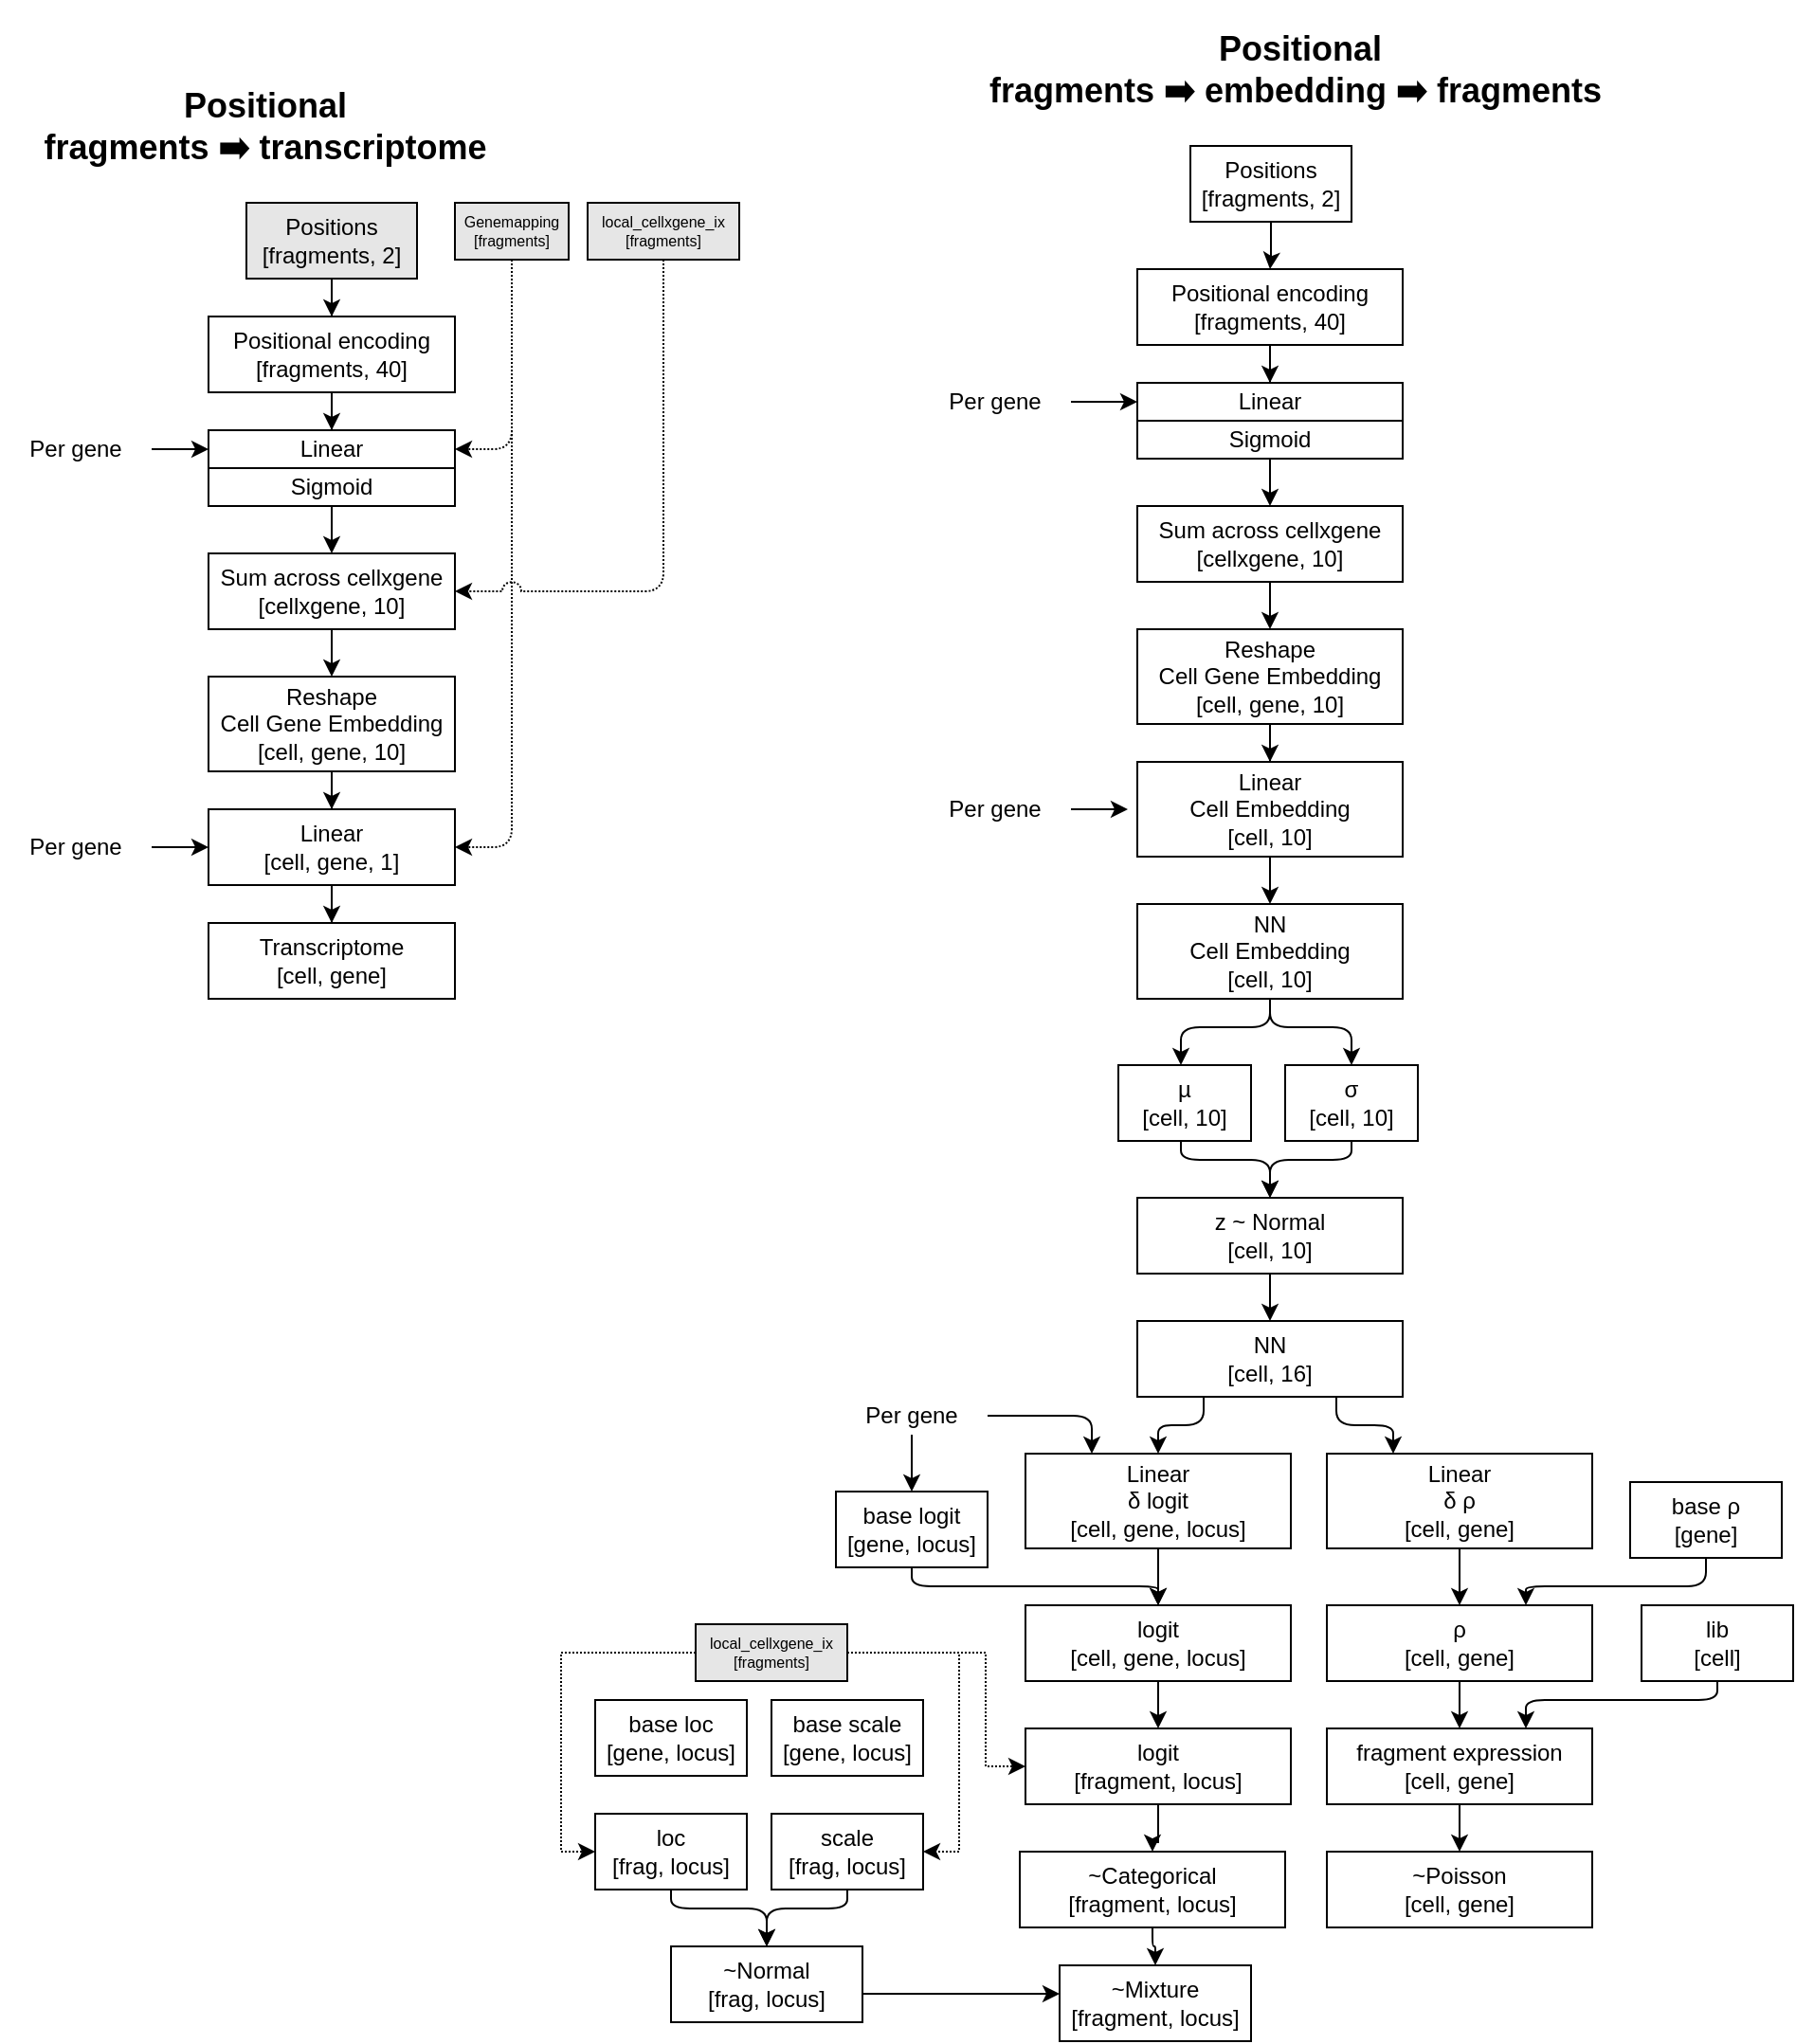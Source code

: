 <mxGraphModel dx="1146" dy="943" grid="1" gridSize="10" guides="1" tooltips="1" connect="1" arrows="1" fold="1" page="1" pageScale="1" pageWidth="850" pageHeight="1100" background="#ffffff"><root><mxCell id="0"/><mxCell id="1" parent="0"/><mxCell id="9" style="edgeStyle=orthogonalEdgeStyle;rounded=0;html=1;entryX=0.5;entryY=0;jettySize=auto;orthogonalLoop=1;" parent="1" source="2" target="3" edge="1"><mxGeometry relative="1" as="geometry"/></mxCell><mxCell id="2" value="Positions&lt;div&gt;[fragments, 2]&lt;/div&gt;" style="rounded=0;whiteSpace=wrap;html=1;fillColor=#E6E6E6;" parent="1" vertex="1"><mxGeometry x="190" y="120" width="90" height="40" as="geometry"/></mxCell><mxCell id="10" style="edgeStyle=orthogonalEdgeStyle;rounded=0;html=1;entryX=0.5;entryY=0;jettySize=auto;orthogonalLoop=1;" parent="1" source="3" target="4" edge="1"><mxGeometry relative="1" as="geometry"/></mxCell><mxCell id="3" value="Positional encoding&lt;div&gt;[fragments, 40]&lt;/div&gt;" style="rounded=0;whiteSpace=wrap;html=1;" parent="1" vertex="1"><mxGeometry x="170" y="180" width="130" height="40" as="geometry"/></mxCell><mxCell id="11" style="edgeStyle=orthogonalEdgeStyle;rounded=0;html=1;entryX=0.5;entryY=0;jettySize=auto;orthogonalLoop=1;" parent="1" source="4" target="5" edge="1"><mxGeometry relative="1" as="geometry"/></mxCell><mxCell id="4" value="Linear" style="rounded=0;whiteSpace=wrap;html=1;" parent="1" vertex="1"><mxGeometry x="170" y="240" width="130" height="20" as="geometry"/></mxCell><mxCell id="12" style="edgeStyle=orthogonalEdgeStyle;rounded=0;html=1;jettySize=auto;orthogonalLoop=1;" parent="1" source="5" target="6" edge="1"><mxGeometry relative="1" as="geometry"/></mxCell><mxCell id="5" value="Sigmoid" style="rounded=0;whiteSpace=wrap;html=1;" parent="1" vertex="1"><mxGeometry x="170" y="260" width="130" height="20" as="geometry"/></mxCell><mxCell id="13" style="edgeStyle=orthogonalEdgeStyle;rounded=0;html=1;jettySize=auto;orthogonalLoop=1;" parent="1" source="6" edge="1"><mxGeometry relative="1" as="geometry"><mxPoint x="235" y="370" as="targetPoint"/></mxGeometry></mxCell><mxCell id="6" value="Sum across cellxgene&lt;div&gt;[cellxgene, 10]&lt;/div&gt;" style="rounded=0;whiteSpace=wrap;html=1;" parent="1" vertex="1"><mxGeometry x="170" y="305" width="130" height="40" as="geometry"/></mxCell><mxCell id="14" style="edgeStyle=orthogonalEdgeStyle;rounded=0;html=1;jettySize=auto;orthogonalLoop=1;" parent="1" source="7" target="8" edge="1"><mxGeometry relative="1" as="geometry"/></mxCell><mxCell id="7" value="Linear&lt;div&gt;[cell, gene, 1]&lt;/div&gt;" style="rounded=0;whiteSpace=wrap;html=1;" parent="1" vertex="1"><mxGeometry x="170" y="440" width="130" height="40" as="geometry"/></mxCell><mxCell id="8" value="&lt;div&gt;Transcriptome&lt;/div&gt;&lt;div&gt;[cell, gene]&lt;/div&gt;" style="rounded=0;whiteSpace=wrap;html=1;" parent="1" vertex="1"><mxGeometry x="170" y="500" width="130" height="40" as="geometry"/></mxCell><mxCell id="16" style="edgeStyle=orthogonalEdgeStyle;rounded=0;html=1;jettySize=auto;orthogonalLoop=1;" parent="1" source="15" target="4" edge="1"><mxGeometry relative="1" as="geometry"><Array as="points"/></mxGeometry></mxCell><mxCell id="15" value="Per gene" style="rounded=0;whiteSpace=wrap;html=1;strokeColor=none;" parent="1" vertex="1"><mxGeometry x="60" y="240" width="80" height="20" as="geometry"/></mxCell><mxCell id="19" style="edgeStyle=orthogonalEdgeStyle;rounded=0;html=1;entryX=0;entryY=0.5;jettySize=auto;orthogonalLoop=1;" parent="1" source="18" target="7" edge="1"><mxGeometry relative="1" as="geometry"/></mxCell><mxCell id="18" value="Per gene" style="rounded=0;whiteSpace=wrap;html=1;strokeColor=none;" parent="1" vertex="1"><mxGeometry x="60" y="450" width="80" height="20" as="geometry"/></mxCell><mxCell id="20" style="edgeStyle=orthogonalEdgeStyle;rounded=0;html=1;entryX=0.5;entryY=0;jettySize=auto;orthogonalLoop=1;" parent="1" source="21" target="23" edge="1"><mxGeometry relative="1" as="geometry"/></mxCell><mxCell id="21" value="Positions&lt;div&gt;[fragments, 2]&lt;/div&gt;" style="rounded=0;whiteSpace=wrap;html=1;" parent="1" vertex="1"><mxGeometry x="688" y="90" width="85" height="40" as="geometry"/></mxCell><mxCell id="22" style="edgeStyle=orthogonalEdgeStyle;rounded=0;html=1;entryX=0.5;entryY=0;jettySize=auto;orthogonalLoop=1;" parent="1" source="23" target="25" edge="1"><mxGeometry relative="1" as="geometry"/></mxCell><mxCell id="23" value="Positional encoding&lt;div&gt;[fragments, 40]&lt;/div&gt;" style="rounded=0;whiteSpace=wrap;html=1;" parent="1" vertex="1"><mxGeometry x="660" y="155" width="140" height="40" as="geometry"/></mxCell><mxCell id="24" style="edgeStyle=orthogonalEdgeStyle;rounded=0;html=1;entryX=0.5;entryY=0;jettySize=auto;orthogonalLoop=1;" parent="1" source="25" target="27" edge="1"><mxGeometry relative="1" as="geometry"/></mxCell><mxCell id="25" value="Linear" style="rounded=0;whiteSpace=wrap;html=1;" parent="1" vertex="1"><mxGeometry x="660" y="215" width="140" height="20" as="geometry"/></mxCell><mxCell id="26" style="edgeStyle=orthogonalEdgeStyle;rounded=0;html=1;jettySize=auto;orthogonalLoop=1;" parent="1" source="27" target="29" edge="1"><mxGeometry relative="1" as="geometry"/></mxCell><mxCell id="27" value="Sigmoid" style="rounded=0;whiteSpace=wrap;html=1;" parent="1" vertex="1"><mxGeometry x="660" y="235" width="140" height="20" as="geometry"/></mxCell><mxCell id="28" style="edgeStyle=orthogonalEdgeStyle;rounded=0;html=1;entryX=0.5;entryY=0;jettySize=auto;orthogonalLoop=1;" parent="1" source="29" target="43" edge="1"><mxGeometry relative="1" as="geometry"><mxPoint x="720.241" y="340.31" as="targetPoint"/><Array as="points"/></mxGeometry></mxCell><mxCell id="29" value="Sum across cellxgene&lt;div&gt;[cellxgene, 10]&lt;/div&gt;" style="rounded=0;whiteSpace=wrap;html=1;" parent="1" vertex="1"><mxGeometry x="660" y="280" width="140" height="40" as="geometry"/></mxCell><mxCell id="39" value="&lt;h2&gt;Positional&lt;br&gt;fragments ➡️ transcriptome&lt;/h2&gt;" style="text;html=1;strokeColor=none;fillColor=none;align=center;verticalAlign=middle;whiteSpace=wrap;rounded=0;" parent="1" vertex="1"><mxGeometry x="60" y="70" width="280" height="20" as="geometry"/></mxCell><mxCell id="40" value="&lt;h2&gt;Positional&lt;br&gt;fragments ➡️ embedding ➡️ fragments&amp;nbsp;&lt;/h2&gt;" style="text;html=1;strokeColor=none;fillColor=none;align=center;verticalAlign=middle;whiteSpace=wrap;rounded=0;" parent="1" vertex="1"><mxGeometry x="566" y="40" width="360" height="20" as="geometry"/></mxCell><mxCell id="42" style="edgeStyle=orthogonalEdgeStyle;rounded=0;html=1;entryX=0.5;entryY=0;jettySize=auto;orthogonalLoop=1;" parent="1" source="41" target="7" edge="1"><mxGeometry relative="1" as="geometry"/></mxCell><mxCell id="41" value="Reshape&lt;div&gt;Cell Gene Embedding&lt;br&gt;&lt;div&gt;[cell, gene, 10]&lt;/div&gt;&lt;/div&gt;" style="rounded=0;whiteSpace=wrap;html=1;" parent="1" vertex="1"><mxGeometry x="170" y="370" width="130" height="50" as="geometry"/></mxCell><mxCell id="45" style="edgeStyle=orthogonalEdgeStyle;rounded=0;html=1;jettySize=auto;orthogonalLoop=1;entryX=0.5;entryY=0;" parent="1" source="43" target="46" edge="1"><mxGeometry relative="1" as="geometry"><mxPoint x="730" y="415" as="targetPoint"/><Array as="points"/></mxGeometry></mxCell><mxCell id="43" value="Reshape&lt;div&gt;Cell Gene Embedding&lt;br&gt;&lt;div&gt;[cell, gene, 10]&lt;/div&gt;&lt;/div&gt;" style="rounded=0;whiteSpace=wrap;html=1;" parent="1" vertex="1"><mxGeometry x="660" y="345" width="140" height="50" as="geometry"/></mxCell><mxCell id="50" style="edgeStyle=orthogonalEdgeStyle;rounded=0;html=1;entryX=0.5;entryY=0;jettySize=auto;orthogonalLoop=1;" parent="1" source="46" target="49" edge="1"><mxGeometry relative="1" as="geometry"/></mxCell><mxCell id="46" value="&lt;div&gt;Linear&lt;/div&gt;&lt;div&gt;Cell Embedding&lt;/div&gt;&lt;div&gt;[cell, 10]&lt;/div&gt;" style="rounded=0;whiteSpace=wrap;html=1;" parent="1" vertex="1"><mxGeometry x="660" y="415" width="140" height="50" as="geometry"/></mxCell><mxCell id="47" value="Per gene" style="rounded=0;whiteSpace=wrap;html=1;strokeColor=none;" parent="1" vertex="1"><mxGeometry x="545" y="430" width="80" height="20" as="geometry"/></mxCell><mxCell id="48" style="edgeStyle=orthogonalEdgeStyle;rounded=0;html=1;jettySize=auto;orthogonalLoop=1;" parent="1" source="47" edge="1"><mxGeometry relative="1" as="geometry"><mxPoint x="655" y="440" as="targetPoint"/><Array as="points"/></mxGeometry></mxCell><mxCell id="53" style="edgeStyle=orthogonalEdgeStyle;rounded=1;html=1;jettySize=auto;orthogonalLoop=1;exitX=0.5;exitY=1;" parent="1" source="49" target="51" edge="1"><mxGeometry relative="1" as="geometry"><Array as="points"><mxPoint x="730" y="555"/><mxPoint x="683" y="555"/></Array></mxGeometry></mxCell><mxCell id="54" style="edgeStyle=orthogonalEdgeStyle;rounded=1;html=1;jettySize=auto;orthogonalLoop=1;entryX=0.5;entryY=0;exitX=0.5;exitY=1;" parent="1" source="49" target="52" edge="1"><mxGeometry relative="1" as="geometry"><Array as="points"><mxPoint x="730" y="555"/><mxPoint x="773" y="555"/></Array></mxGeometry></mxCell><mxCell id="49" value="&lt;div&gt;NN&lt;/div&gt;&lt;div&gt;Cell Embedding&lt;/div&gt;&lt;div&gt;[cell, 10]&lt;/div&gt;" style="rounded=0;whiteSpace=wrap;html=1;" parent="1" vertex="1"><mxGeometry x="660" y="490" width="140" height="50" as="geometry"/></mxCell><mxCell id="56" style="edgeStyle=orthogonalEdgeStyle;rounded=1;html=1;entryX=0.5;entryY=0;jettySize=auto;orthogonalLoop=1;" parent="1" source="51" target="55" edge="1"><mxGeometry relative="1" as="geometry"><Array as="points"><mxPoint x="683" y="625"/><mxPoint x="730" y="625"/></Array></mxGeometry></mxCell><mxCell id="51" value="&lt;div&gt;&lt;span&gt;µ&lt;/span&gt;&lt;br&gt;&lt;/div&gt;&lt;div&gt;[cell, 10]&lt;/div&gt;" style="rounded=0;whiteSpace=wrap;html=1;" parent="1" vertex="1"><mxGeometry x="650" y="575" width="70" height="40" as="geometry"/></mxCell><mxCell id="57" style="edgeStyle=orthogonalEdgeStyle;rounded=1;html=1;jettySize=auto;orthogonalLoop=1;entryX=0.5;entryY=0;" parent="1" target="55" edge="1"><mxGeometry relative="1" as="geometry"><Array as="points"><mxPoint x="773" y="625"/><mxPoint x="730" y="625"/></Array><mxPoint x="773" y="615" as="sourcePoint"/></mxGeometry></mxCell><mxCell id="52" value="&lt;div&gt;σ&lt;/div&gt;&lt;div&gt;[cell, 10]&lt;/div&gt;" style="rounded=0;whiteSpace=wrap;html=1;" parent="1" vertex="1"><mxGeometry x="738" y="575" width="70" height="40" as="geometry"/></mxCell><mxCell id="75" style="edgeStyle=elbowEdgeStyle;rounded=1;elbow=vertical;html=1;jettySize=auto;orthogonalLoop=1;strokeColor=#000000;fontSize=8;exitX=0.5;exitY=1;" parent="1" source="55" target="74" edge="1"><mxGeometry relative="1" as="geometry"><mxPoint x="720" y="695" as="sourcePoint"/></mxGeometry></mxCell><mxCell id="55" value="&lt;div&gt;z ~ Normal&lt;/div&gt;&lt;div&gt;[cell, 10]&lt;/div&gt;" style="rounded=0;whiteSpace=wrap;html=1;fontStyle=0;fillColor=#FFFFFF;" parent="1" vertex="1"><mxGeometry x="660" y="645" width="140" height="40" as="geometry"/></mxCell><mxCell id="63" style="edgeStyle=orthogonalEdgeStyle;rounded=1;html=1;jettySize=auto;orthogonalLoop=1;dashed=1;exitX=0.5;exitY=1;strokeColor=#000000;jumpStyle=sharp;dashPattern=1 1;" parent="1" source="62" target="4" edge="1"><mxGeometry relative="1" as="geometry"><mxPoint x="330" y="170" as="sourcePoint"/><Array as="points"><mxPoint x="330" y="250"/></Array></mxGeometry></mxCell><mxCell id="64" style="edgeStyle=orthogonalEdgeStyle;rounded=1;html=1;entryX=1;entryY=0.5;dashed=1;jettySize=auto;orthogonalLoop=1;strokeColor=#000000;jumpStyle=gap;dashPattern=1 1;" parent="1" source="62" target="7" edge="1"><mxGeometry relative="1" as="geometry"/></mxCell><mxCell id="62" value="Genemapping&lt;div&gt;[fragments]&lt;/div&gt;" style="rounded=0;whiteSpace=wrap;html=1;fillColor=#E6E6E6;fontSize=8;" parent="1" vertex="1"><mxGeometry x="300" y="120" width="60" height="30" as="geometry"/></mxCell><mxCell id="69" style="edgeStyle=orthogonalEdgeStyle;rounded=0;html=1;jettySize=auto;orthogonalLoop=1;" parent="1" source="66" target="25" edge="1"><mxGeometry relative="1" as="geometry"/></mxCell><mxCell id="66" value="Per gene" style="rounded=0;whiteSpace=wrap;html=1;strokeColor=none;" parent="1" vertex="1"><mxGeometry x="545" y="215" width="80" height="20" as="geometry"/></mxCell><mxCell id="71" style="edgeStyle=orthogonalEdgeStyle;rounded=1;html=1;entryX=1;entryY=0.5;jettySize=auto;orthogonalLoop=1;fontSize=8;dashed=1;shadow=0;comic=0;jumpStyle=arc;jumpSize=10;dashPattern=1 1;" parent="1" source="70" target="6" edge="1"><mxGeometry relative="1" as="geometry"><Array as="points"><mxPoint x="410" y="325"/></Array></mxGeometry></mxCell><mxCell id="70" value="&lt;div&gt;local_cellxgene_ix&lt;/div&gt;&lt;div&gt;[fragments]&lt;/div&gt;" style="rounded=0;whiteSpace=wrap;html=1;fillColor=#E6E6E6;fontSize=8;" parent="1" vertex="1"><mxGeometry x="370" y="120" width="80" height="30" as="geometry"/></mxCell><mxCell id="72" value="&lt;div&gt;base logit&lt;br&gt;&lt;/div&gt;&lt;div&gt;[gene, locus]&lt;/div&gt;" style="rounded=0;whiteSpace=wrap;html=1;" parent="1" vertex="1"><mxGeometry x="501" y="800" width="80" height="40" as="geometry"/></mxCell><mxCell id="94" style="edgeStyle=elbowEdgeStyle;rounded=1;comic=0;jumpStyle=arc;jumpSize=10;elbow=vertical;html=1;entryX=0.5;entryY=0;shadow=0;jettySize=auto;orthogonalLoop=1;strokeColor=#000000;fontSize=8;exitX=0.25;exitY=1;" parent="1" source="74" target="92" edge="1"><mxGeometry relative="1" as="geometry"><mxPoint x="671.0" y="750" as="sourcePoint"/></mxGeometry></mxCell><mxCell id="74" value="&lt;div&gt;NN&lt;/div&gt;&lt;div&gt;[cell, 16]&lt;/div&gt;" style="rounded=0;whiteSpace=wrap;html=1;" parent="1" vertex="1"><mxGeometry x="660" y="710" width="140" height="40" as="geometry"/></mxCell><mxCell id="78" style="edgeStyle=elbowEdgeStyle;rounded=1;elbow=vertical;html=1;jettySize=auto;orthogonalLoop=1;strokeColor=#000000;fontSize=8;" parent="1" source="76" target="72" edge="1"><mxGeometry relative="1" as="geometry"/></mxCell><mxCell id="93" style="edgeStyle=elbowEdgeStyle;rounded=1;comic=0;jumpStyle=arc;jumpSize=10;elbow=vertical;html=1;shadow=0;jettySize=auto;orthogonalLoop=1;strokeColor=#000000;fontSize=8;entryX=0.25;entryY=0;" parent="1" source="76" target="92" edge="1"><mxGeometry relative="1" as="geometry"><mxPoint x="591" y="760" as="targetPoint"/><Array as="points"><mxPoint x="591" y="760"/></Array></mxGeometry></mxCell><mxCell id="76" value="Per gene" style="rounded=0;whiteSpace=wrap;html=1;strokeColor=none;" parent="1" vertex="1"><mxGeometry x="501" y="750" width="80" height="20" as="geometry"/></mxCell><mxCell id="118" style="edgeStyle=orthogonalEdgeStyle;rounded=0;html=1;entryX=0.5;entryY=0;jettySize=auto;orthogonalLoop=1;jumpSize=0;" parent="1" source="79" target="110" edge="1"><mxGeometry relative="1" as="geometry"/></mxCell><mxCell id="79" value="&lt;div&gt;logit&lt;br&gt;&lt;/div&gt;&lt;div&gt;[cell, gene, locus]&lt;/div&gt;" style="rounded=0;whiteSpace=wrap;html=1;" parent="1" vertex="1"><mxGeometry x="601" y="860" width="140" height="40" as="geometry"/></mxCell><mxCell id="88" style="edgeStyle=elbowEdgeStyle;rounded=1;comic=0;jumpStyle=arc;jumpSize=10;elbow=vertical;html=1;shadow=0;jettySize=auto;orthogonalLoop=1;strokeColor=#000000;fontSize=8;entryX=0.5;entryY=0;exitX=0.5;exitY=1;" parent="1" source="108" target="102" edge="1"><mxGeometry relative="1" as="geometry"><Array as="points"><mxPoint x="436" y="1020"/></Array></mxGeometry></mxCell><mxCell id="83" value="&lt;div&gt;base loc&lt;br&gt;&lt;/div&gt;&lt;div&gt;[gene, locus]&lt;/div&gt;" style="rounded=0;whiteSpace=wrap;html=1;" parent="1" vertex="1"><mxGeometry x="374" y="910" width="80" height="40" as="geometry"/></mxCell><mxCell id="89" style="edgeStyle=elbowEdgeStyle;rounded=1;comic=0;jumpStyle=arc;jumpSize=10;elbow=vertical;html=1;shadow=0;jettySize=auto;orthogonalLoop=1;strokeColor=#000000;fontSize=8;exitX=0.5;exitY=1;entryX=0.5;entryY=0;" parent="1" source="109" target="102" edge="1"><mxGeometry relative="1" as="geometry"><Array as="points"><mxPoint x="486" y="1020"/></Array></mxGeometry></mxCell><mxCell id="84" value="&lt;div&gt;base scale&lt;br&gt;&lt;/div&gt;&lt;div&gt;[gene, locus]&lt;/div&gt;" style="rounded=0;whiteSpace=wrap;html=1;" parent="1" vertex="1"><mxGeometry x="467" y="910" width="80" height="40" as="geometry"/></mxCell><mxCell id="86" value="&lt;div&gt;~Mixture&lt;/div&gt;&lt;div&gt;[fragment&lt;span style=&quot;letter-spacing: 0px&quot;&gt;, locus]&lt;/span&gt;&lt;/div&gt;" style="rounded=0;whiteSpace=wrap;html=1;" parent="1" vertex="1"><mxGeometry x="619" y="1050" width="101" height="40" as="geometry"/></mxCell><mxCell id="96" style="edgeStyle=elbowEdgeStyle;rounded=1;comic=0;jumpStyle=arc;jumpSize=10;elbow=vertical;html=1;entryX=0.5;entryY=0;shadow=0;jettySize=auto;orthogonalLoop=1;strokeColor=#000000;fontSize=8;" parent="1" source="92" target="79" edge="1"><mxGeometry relative="1" as="geometry"/></mxCell><mxCell id="92" value="&lt;div&gt;Linear&lt;/div&gt;&lt;div&gt;δ logit&lt;br&gt;&lt;/div&gt;&lt;div&gt;[cell, gene, locus]&lt;/div&gt;" style="rounded=0;whiteSpace=wrap;html=1;" parent="1" vertex="1"><mxGeometry x="601" y="780" width="140" height="50" as="geometry"/></mxCell><mxCell id="95" style="edgeStyle=elbowEdgeStyle;rounded=1;comic=0;jumpStyle=arc;jumpSize=10;elbow=vertical;html=1;entryX=0.5;entryY=0;shadow=0;jettySize=auto;orthogonalLoop=1;strokeColor=#000000;fontSize=8;" parent="1" source="72" target="79" edge="1"><mxGeometry relative="1" as="geometry"/></mxCell><mxCell id="103" style="edgeStyle=elbowEdgeStyle;rounded=1;comic=0;jumpStyle=arc;jumpSize=10;elbow=vertical;html=1;shadow=0;jettySize=auto;orthogonalLoop=1;strokeColor=#000000;fontSize=10;" parent="1" source="100" target="86" edge="1"><mxGeometry relative="1" as="geometry"/></mxCell><mxCell id="100" value="&lt;div&gt;~Categorical&lt;/div&gt;&lt;div&gt;[fragment, locus]&lt;/div&gt;" style="rounded=0;whiteSpace=wrap;html=1;" parent="1" vertex="1"><mxGeometry x="598" y="990" width="140" height="40" as="geometry"/></mxCell><mxCell id="104" style="edgeStyle=elbowEdgeStyle;rounded=1;comic=0;jumpStyle=arc;jumpSize=10;elbow=vertical;html=1;shadow=0;jettySize=auto;orthogonalLoop=1;strokeColor=#000000;fontSize=10;" parent="1" source="102" target="86" edge="1"><mxGeometry relative="1" as="geometry"/></mxCell><mxCell id="102" value="&lt;div&gt;~Normal&lt;/div&gt;&lt;div&gt;[frag, locus]&lt;/div&gt;" style="rounded=0;whiteSpace=wrap;html=1;" parent="1" vertex="1"><mxGeometry x="414" y="1040" width="101" height="40" as="geometry"/></mxCell><mxCell id="111" style="edgeStyle=orthogonalEdgeStyle;rounded=0;html=1;entryX=0;entryY=0.5;jettySize=auto;orthogonalLoop=1;dashed=1;dashPattern=1 1;" parent="1" source="106" target="108" edge="1"><mxGeometry relative="1" as="geometry"><Array as="points"><mxPoint x="356" y="990"/></Array></mxGeometry></mxCell><mxCell id="112" style="edgeStyle=orthogonalEdgeStyle;rounded=0;html=1;entryX=0;entryY=0.5;jettySize=auto;orthogonalLoop=1;dashed=1;dashPattern=1 1;" parent="1" source="106" target="110" edge="1"><mxGeometry relative="1" as="geometry"><Array as="points"><mxPoint x="580" y="885"/><mxPoint x="580" y="945"/></Array></mxGeometry></mxCell><mxCell id="113" style="edgeStyle=orthogonalEdgeStyle;rounded=0;html=1;entryX=1;entryY=0.5;jettySize=auto;orthogonalLoop=1;dashed=1;dashPattern=1 1;" parent="1" source="106" target="109" edge="1"><mxGeometry relative="1" as="geometry"><Array as="points"><mxPoint x="566" y="885"/><mxPoint x="566" y="990"/></Array></mxGeometry></mxCell><mxCell id="106" value="&lt;div&gt;local_cellxgene_ix&lt;/div&gt;&lt;div&gt;[fragments]&lt;/div&gt;" style="rounded=0;whiteSpace=wrap;html=1;fillColor=#E6E6E6;fontSize=8;" parent="1" vertex="1"><mxGeometry x="427" y="870" width="80" height="30" as="geometry"/></mxCell><mxCell id="108" value="&lt;div&gt;loc&lt;br&gt;&lt;/div&gt;&lt;div&gt;[frag, locus]&lt;/div&gt;" style="rounded=0;whiteSpace=wrap;html=1;" parent="1" vertex="1"><mxGeometry x="374" y="970" width="80" height="40" as="geometry"/></mxCell><mxCell id="109" value="&lt;div&gt;scale&lt;br&gt;&lt;/div&gt;&lt;div&gt;[frag, locus]&lt;/div&gt;" style="rounded=0;whiteSpace=wrap;html=1;" parent="1" vertex="1"><mxGeometry x="467" y="970" width="80" height="40" as="geometry"/></mxCell><mxCell id="122" style="edgeStyle=orthogonalEdgeStyle;rounded=0;html=1;entryX=0.5;entryY=0;jettySize=auto;orthogonalLoop=1;" parent="1" source="110" target="100" edge="1"><mxGeometry relative="1" as="geometry"/></mxCell><mxCell id="110" value="&lt;div&gt;logit&lt;br&gt;&lt;/div&gt;&lt;div&gt;[fragment, locus]&lt;/div&gt;" style="rounded=0;whiteSpace=wrap;html=1;" parent="1" vertex="1"><mxGeometry x="601" y="925" width="140" height="40" as="geometry"/></mxCell><mxCell id="116" style="edgeStyle=elbowEdgeStyle;rounded=1;comic=0;jumpStyle=arc;jumpSize=10;elbow=vertical;html=1;entryX=0.25;entryY=0;shadow=0;jettySize=auto;orthogonalLoop=1;strokeColor=#000000;fontSize=8;exitX=0.75;exitY=1;" parent="1" source="74" target="117" edge="1"><mxGeometry relative="1" as="geometry"><mxPoint x="996.0" y="671" as="sourcePoint"/></mxGeometry></mxCell><mxCell id="126" style="edgeStyle=orthogonalEdgeStyle;rounded=0;html=1;entryX=0.5;entryY=0;jettySize=auto;orthogonalLoop=1;" parent="1" source="117" target="125" edge="1"><mxGeometry relative="1" as="geometry"/></mxCell><mxCell id="117" value="&lt;div&gt;Linear&lt;/div&gt;&lt;div&gt;δ&amp;nbsp;&lt;span&gt;ρ&lt;/span&gt;&lt;br&gt;&lt;/div&gt;&lt;div&gt;[cell, gene]&lt;/div&gt;" style="rounded=0;whiteSpace=wrap;html=1;" parent="1" vertex="1"><mxGeometry x="760" y="780" width="140" height="50" as="geometry"/></mxCell><mxCell id="127" style="edgeStyle=orthogonalEdgeStyle;rounded=1;html=1;entryX=0.75;entryY=0;jettySize=auto;orthogonalLoop=1;" parent="1" source="124" target="125" edge="1"><mxGeometry relative="1" as="geometry"><Array as="points"><mxPoint x="960" y="850"/><mxPoint x="865" y="850"/></Array></mxGeometry></mxCell><mxCell id="124" value="&lt;div&gt;base&amp;nbsp;&lt;span&gt;ρ&lt;/span&gt;&lt;br&gt;&lt;/div&gt;&lt;div&gt;[gene]&lt;/div&gt;" style="rounded=0;whiteSpace=wrap;html=1;" parent="1" vertex="1"><mxGeometry x="920" y="795" width="80" height="40" as="geometry"/></mxCell><mxCell id="130" style="edgeStyle=orthogonalEdgeStyle;rounded=1;html=1;entryX=0.5;entryY=0;jettySize=auto;orthogonalLoop=1;" parent="1" source="125" target="131" edge="1"><mxGeometry relative="1" as="geometry"><Array as="points"/></mxGeometry></mxCell><mxCell id="125" value="&lt;div&gt;ρ&lt;br&gt;&lt;/div&gt;&lt;div&gt;[cell, gene]&lt;/div&gt;" style="rounded=0;whiteSpace=wrap;html=1;" parent="1" vertex="1"><mxGeometry x="760" y="860" width="140" height="40" as="geometry"/></mxCell><mxCell id="133" style="edgeStyle=orthogonalEdgeStyle;rounded=1;html=1;entryX=0.75;entryY=0;jettySize=auto;orthogonalLoop=1;" parent="1" source="128" target="131" edge="1"><mxGeometry relative="1" as="geometry"><Array as="points"><mxPoint x="966" y="910"/><mxPoint x="865" y="910"/></Array></mxGeometry></mxCell><mxCell id="128" value="&lt;div&gt;lib&lt;/div&gt;&lt;div&gt;[cell]&lt;/div&gt;" style="rounded=0;whiteSpace=wrap;html=1;" parent="1" vertex="1"><mxGeometry x="926" y="860" width="80" height="40" as="geometry"/></mxCell><mxCell id="129" value="&lt;div&gt;~Poisson&lt;/div&gt;&lt;div&gt;[cell, gene]&lt;/div&gt;" style="rounded=0;whiteSpace=wrap;html=1;" parent="1" vertex="1"><mxGeometry x="760" y="990" width="140" height="40" as="geometry"/></mxCell><mxCell id="132" style="edgeStyle=orthogonalEdgeStyle;rounded=1;html=1;entryX=0.5;entryY=0;jettySize=auto;orthogonalLoop=1;" parent="1" source="131" target="129" edge="1"><mxGeometry relative="1" as="geometry"/></mxCell><mxCell id="131" value="&lt;div&gt;fragment expression&lt;/div&gt;&lt;div&gt;[cell, gene]&lt;/div&gt;" style="rounded=0;whiteSpace=wrap;html=1;" parent="1" vertex="1"><mxGeometry x="760" y="925" width="140" height="40" as="geometry"/></mxCell></root></mxGraphModel>